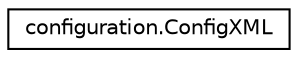 digraph "Representación gráfica de la clase"
{
 // LATEX_PDF_SIZE
  edge [fontname="Helvetica",fontsize="10",labelfontname="Helvetica",labelfontsize="10"];
  node [fontname="Helvetica",fontsize="10",shape=record];
  rankdir="LR";
  Node0 [label="configuration.ConfigXML",height=0.2,width=0.4,color="black", fillcolor="white", style="filled",URL="$classconfiguration_1_1_config_x_m_l.html",tooltip=" "];
}
